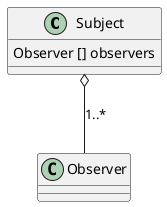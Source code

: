@startuml

class Subject
class Observer
Subject o-- Observer:1..*

class Subject{
    Observer [] observers
}
class Observer{
}
@enduml